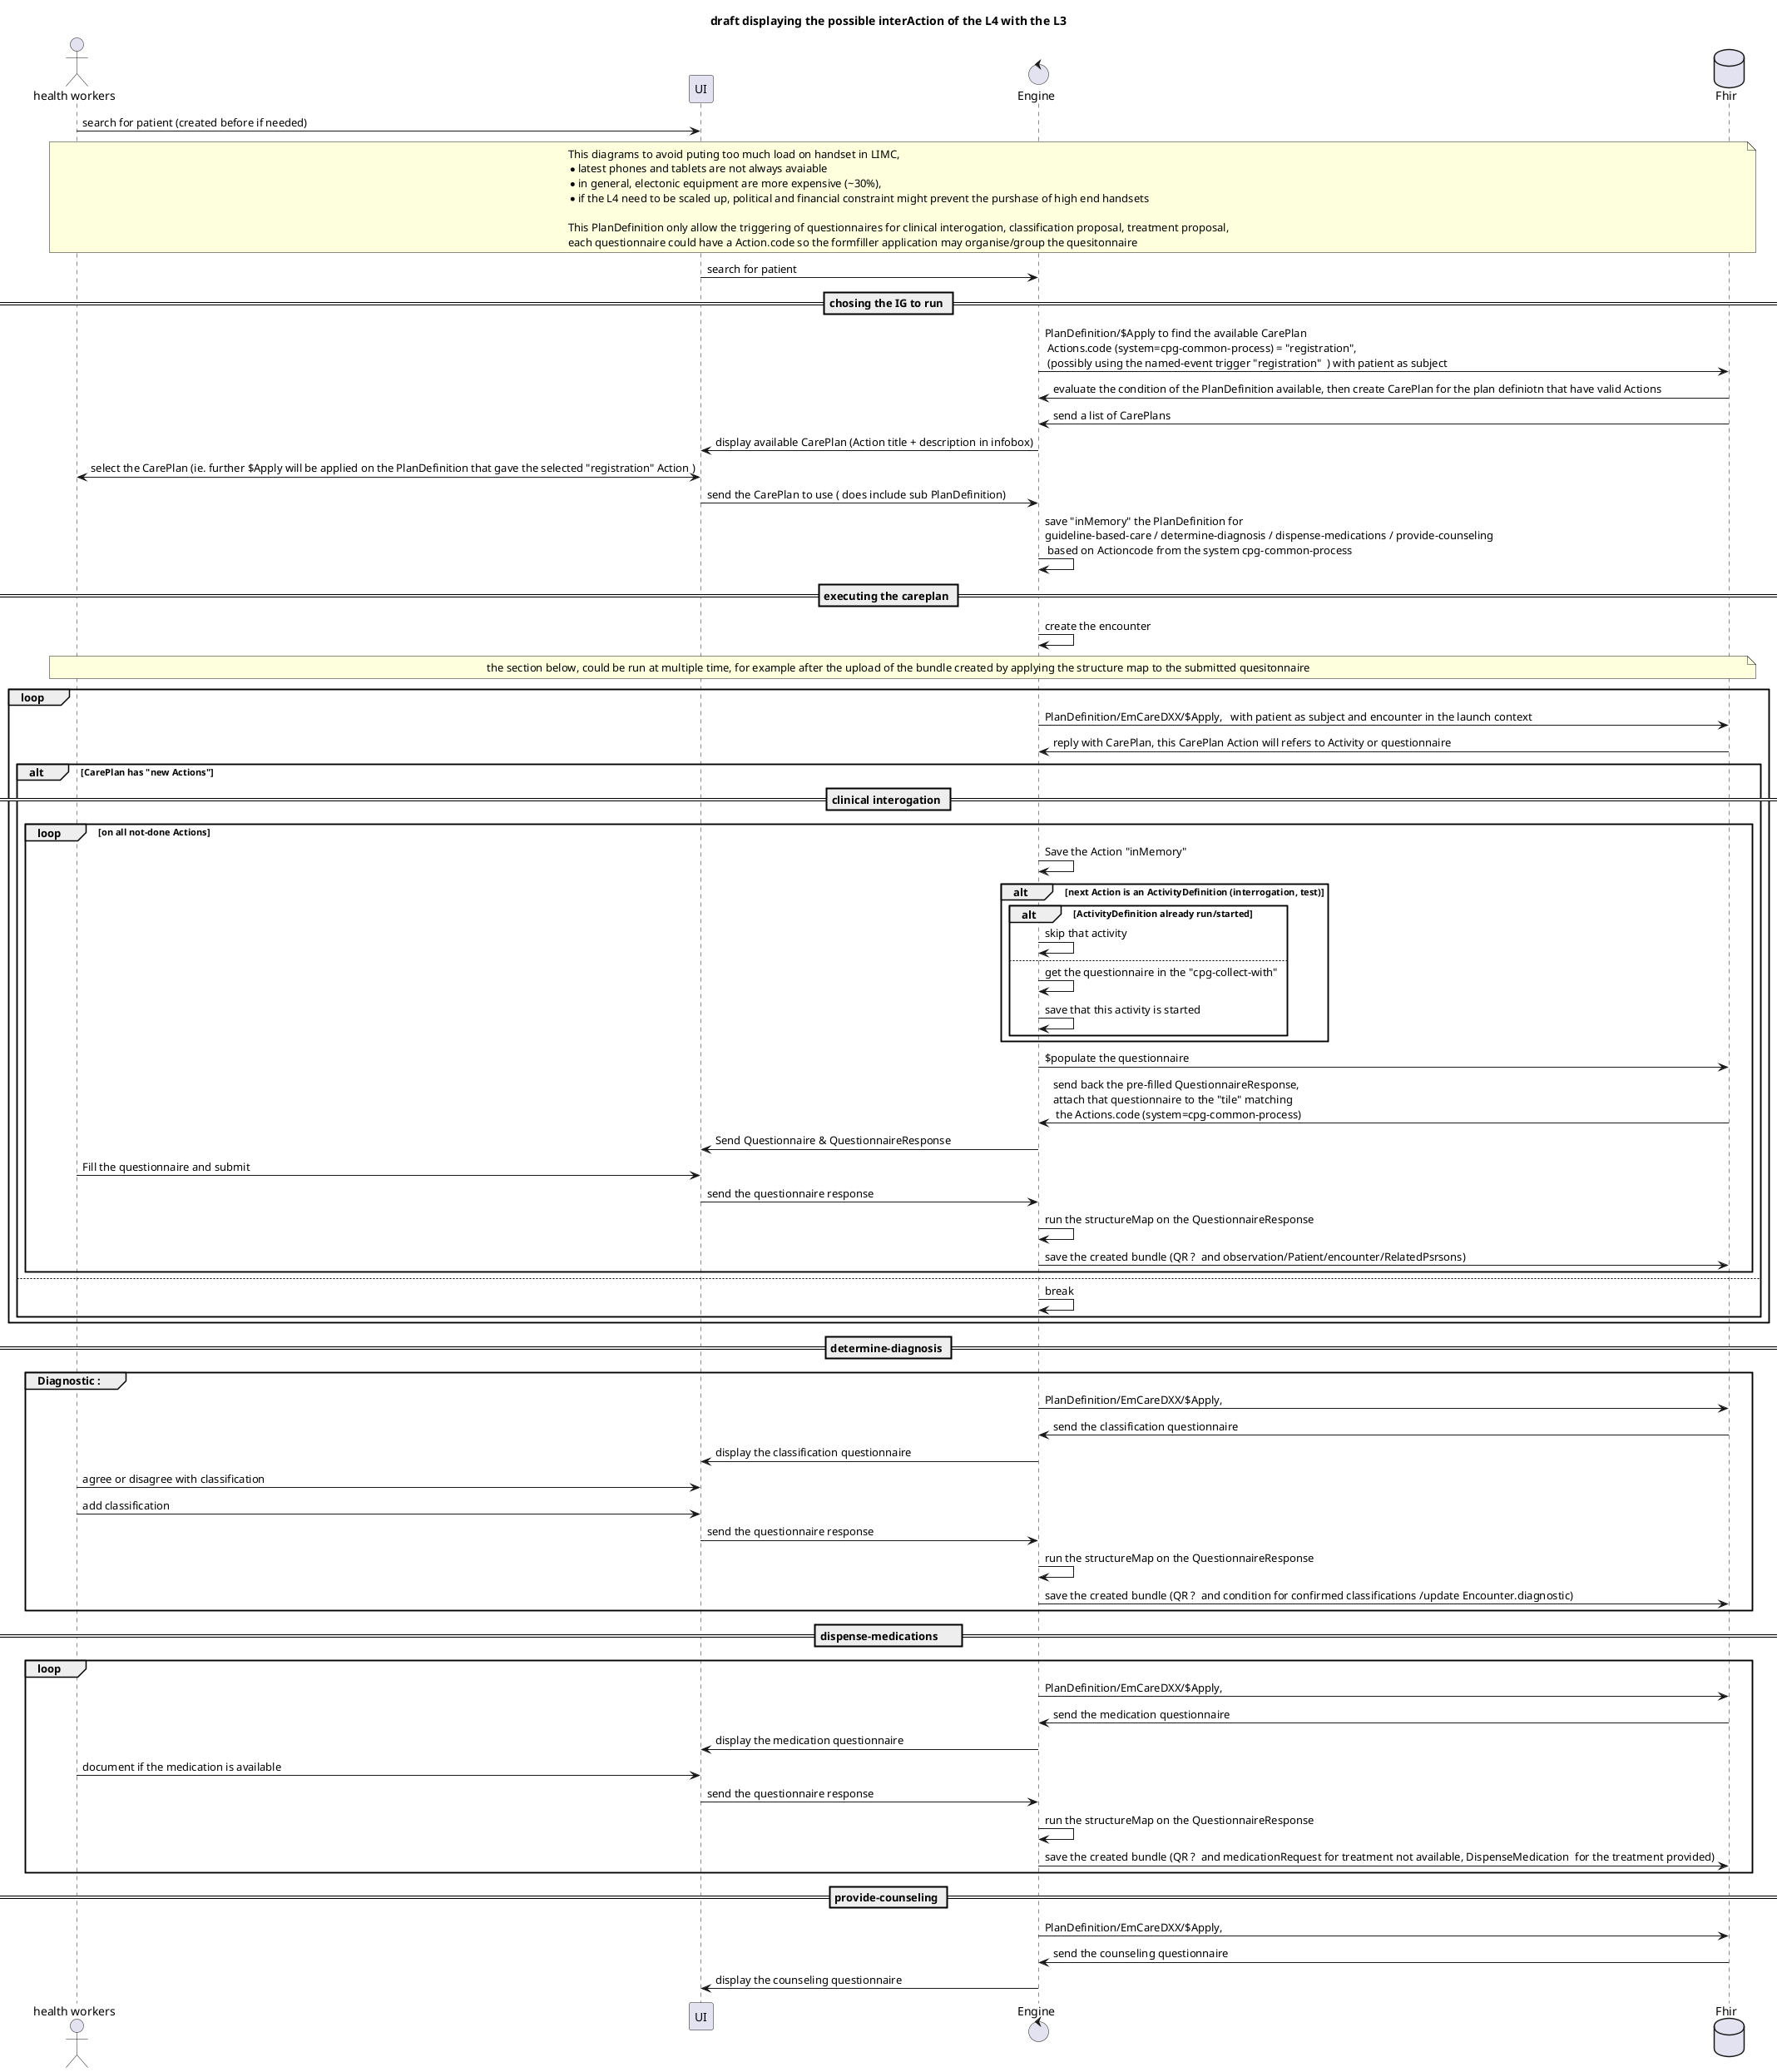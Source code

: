 @startuml
' Actors
'skinparam actorStyle awesome
'skinparam controlStyle awesome

title draft displaying the possible interAction of the L4 with the L3

actor HW as "health workers" 
'interface UI as "user interface"


HW -> UI :search for patient (created before if needed)

control L as "Engine"
database F as "Fhir"
note over HW, F
    This diagrams to avoid puting too much load on handset in LIMC, 
    * latest phones and tablets are not always avaiable 
    * in general, electonic equipment are more expensive (~30%),
    * if the L4 need to be scaled up, political and financial constraint might prevent the purshase of high end handsets
    
    This PlanDefinition only allow the triggering of questionnaires for clinical interogation, classification proposal, treatment proposal,
    each questionnaire could have a Action.code so the formfiller application may organise/group the quesitonnaire 
end note

UI -> L : search for patient


== chosing the IG to run ==

L->F: PlanDefinition/$Apply to find the available CarePlan\n Actions.code (system=cpg-common-process) = "registration",\n (possibly using the named-event trigger "registration"  ) with patient as subject
F->L: evaluate the condition of the PlanDefinition available, then create CarePlan for the plan definiotn that have valid Actions
F->L: send a list of CarePlans
L->UI: display available CarePlan (Action title + description in infobox)
HW<-> UI : select the CarePlan (ie. further $Apply will be applied on the PlanDefinition that gave the selected "registration" Action )
UI -> L: send the CarePlan to use ( does include sub PlanDefinition)
L->L : save "inMemory" the PlanDefinition for \nguideline-based-care / determine-diagnosis / dispense-medications / provide-counseling\n based on Actioncode from the system cpg-common-process



== executing the careplan ==
L-> L : create the encounter


note over HW, F
    the section below, could be run at multiple time, for example after the upload of the bundle created by applying the structure map to the submitted quesitonnaire
end note
loop
    L -> F : PlanDefinition/EmCareDXX/$Apply,   with patient as subject and encounter in the launch context
    F -> L: reply with CarePlan, this CarePlan Action will refers to Activity or questionnaire
    alt CarePlan has "new Actions"
        == clinical interogation ==
        loop  on all not-done Actions
            L->L: Save the Action "inMemory"
            alt next Action is an ActivityDefinition (interrogation, test)
                alt ActivityDefinition already run/started
                    L-> L: skip that activity
                else
                    L->L: get the questionnaire in the "cpg-collect-with"
                    L->L: save that this activity is started
                end
            end 
            L -> F : $populate the questionnaire
            F -> L : send back the pre-filled QuestionnaireResponse, \nattach that questionnaire to the "tile" matching\n the Actions.code (system=cpg-common-process)
            L -> UI: Send Questionnaire & QuestionnaireResponse
            HW -> UI : Fill the questionnaire and submit
            UI -> L: send the questionnaire response
            L -> L: run the structureMap on the QuestionnaireResponse
            L -> F: save the created bundle (QR ?  and observation/Patient/encounter/RelatedPsrsons)
        end
    else
        L->L: break 
    end 
end 
==  determine-diagnosis ==

group  Diagnostic :
    L -> F : PlanDefinition/EmCareDXX/$Apply,  
    F -> L: send the classification questionnaire

    L->UI:  display the classification questionnaire
    HW->UI: agree or disagree with classification
    HW->UI: add classification
    UI -> L: send the questionnaire response
    L -> L: run the structureMap on the QuestionnaireResponse
    L -> F: save the created bundle (QR ?  and condition for confirmed classifications /update Encounter.diagnostic)
end

== dispense-medications	==

loop 

    L -> F : PlanDefinition/EmCareDXX/$Apply,  
    F -> L: send the medication questionnaire
    L->UI:  display the medication questionnaire
    HW->UI: document if the medication is available 
    UI -> L: send the questionnaire response
    L -> L: run the structureMap on the QuestionnaireResponse
    L -> F: save the created bundle (QR ?  and medicationRequest for treatment not available, DispenseMedication  for the treatment provided)
    
end

== provide-counseling ==
 
 L -> F : PlanDefinition/EmCareDXX/$Apply,  
    F -> L: send the counseling questionnaire
    L->UI:  display the counseling questionnaire

@enduml